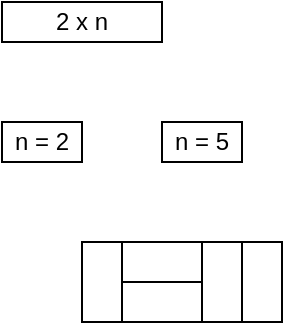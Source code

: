 <mxfile version="13.7.9" type="device"><diagram id="ijOjC5tso8XH58w0DdlT" name="페이지-1"><mxGraphModel dx="331" dy="191" grid="1" gridSize="10" guides="1" tooltips="1" connect="1" arrows="1" fold="1" page="1" pageScale="1" pageWidth="10000" pageHeight="10000" math="0" shadow="0"><root><mxCell id="0"/><mxCell id="1" parent="0"/><mxCell id="PeGjhnsfNQFqENBAiqT_-1" value="2 x n" style="rounded=0;whiteSpace=wrap;html=1;" vertex="1" parent="1"><mxGeometry x="600" y="320" width="80" height="20" as="geometry"/></mxCell><mxCell id="PeGjhnsfNQFqENBAiqT_-2" value="n = 2" style="rounded=0;whiteSpace=wrap;html=1;" vertex="1" parent="1"><mxGeometry x="600" y="380" width="40" height="20" as="geometry"/></mxCell><mxCell id="PeGjhnsfNQFqENBAiqT_-3" value="" style="rounded=0;whiteSpace=wrap;html=1;" vertex="1" parent="1"><mxGeometry x="660" y="440" width="40" height="20" as="geometry"/></mxCell><mxCell id="PeGjhnsfNQFqENBAiqT_-4" value="" style="rounded=0;whiteSpace=wrap;html=1;" vertex="1" parent="1"><mxGeometry x="660" y="460" width="40" height="20" as="geometry"/></mxCell><mxCell id="PeGjhnsfNQFqENBAiqT_-6" value="" style="rounded=0;whiteSpace=wrap;html=1;" vertex="1" parent="1"><mxGeometry x="700" y="440" width="20" height="40" as="geometry"/></mxCell><mxCell id="PeGjhnsfNQFqENBAiqT_-7" value="" style="rounded=0;whiteSpace=wrap;html=1;" vertex="1" parent="1"><mxGeometry x="720" y="440" width="20" height="40" as="geometry"/></mxCell><mxCell id="PeGjhnsfNQFqENBAiqT_-8" value="n = 5" style="rounded=0;whiteSpace=wrap;html=1;" vertex="1" parent="1"><mxGeometry x="680" y="380" width="40" height="20" as="geometry"/></mxCell><mxCell id="PeGjhnsfNQFqENBAiqT_-9" value="" style="rounded=0;whiteSpace=wrap;html=1;" vertex="1" parent="1"><mxGeometry x="640" y="440" width="20" height="40" as="geometry"/></mxCell></root></mxGraphModel></diagram></mxfile>